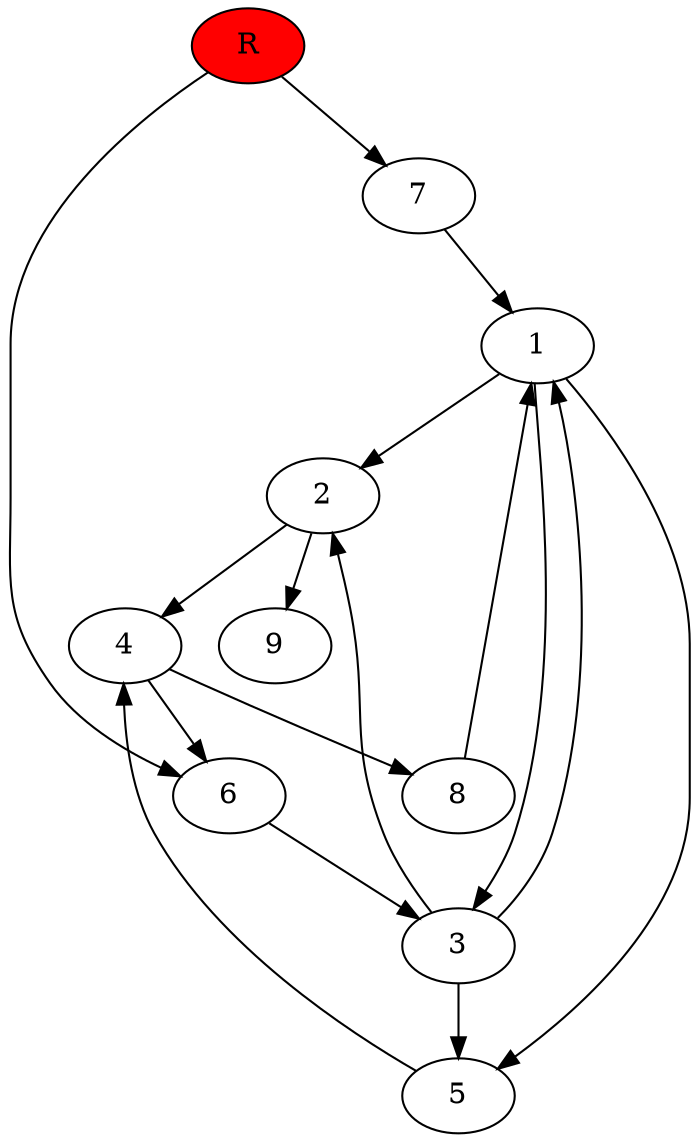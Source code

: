 digraph prb21297 {
	1
	2
	3
	4
	5
	6
	7
	8
	R [fillcolor="#ff0000" style=filled]
	1 -> 2
	1 -> 3
	1 -> 5
	2 -> 4
	2 -> 9
	3 -> 1
	3 -> 2
	3 -> 5
	4 -> 6
	4 -> 8
	5 -> 4
	6 -> 3
	7 -> 1
	8 -> 1
	R -> 6
	R -> 7
}

